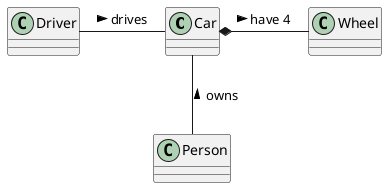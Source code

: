 @startuml
class Car

Driver - Car : drives >
Car *- Wheel : have 4 >
Car -- Person : < owns

@enduml
